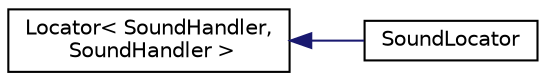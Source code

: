 digraph "Graphical Class Hierarchy"
{
 // INTERACTIVE_SVG=YES
 // LATEX_PDF_SIZE
  edge [fontname="Helvetica",fontsize="10",labelfontname="Helvetica",labelfontsize="10"];
  node [fontname="Helvetica",fontsize="10",shape=record];
  rankdir="LR";
  Node0 [label="Locator\< SoundHandler,\l SoundHandler \>",height=0.2,width=0.4,color="black", fillcolor="white", style="filled",URL="$d2/d23/class_locator.html",tooltip=" "];
  Node0 -> Node1 [dir="back",color="midnightblue",fontsize="10",style="solid",fontname="Helvetica"];
  Node1 [label="SoundLocator",height=0.2,width=0.4,color="black", fillcolor="white", style="filled",URL="$d1/dfa/class_sound_locator.html",tooltip=" "];
}
